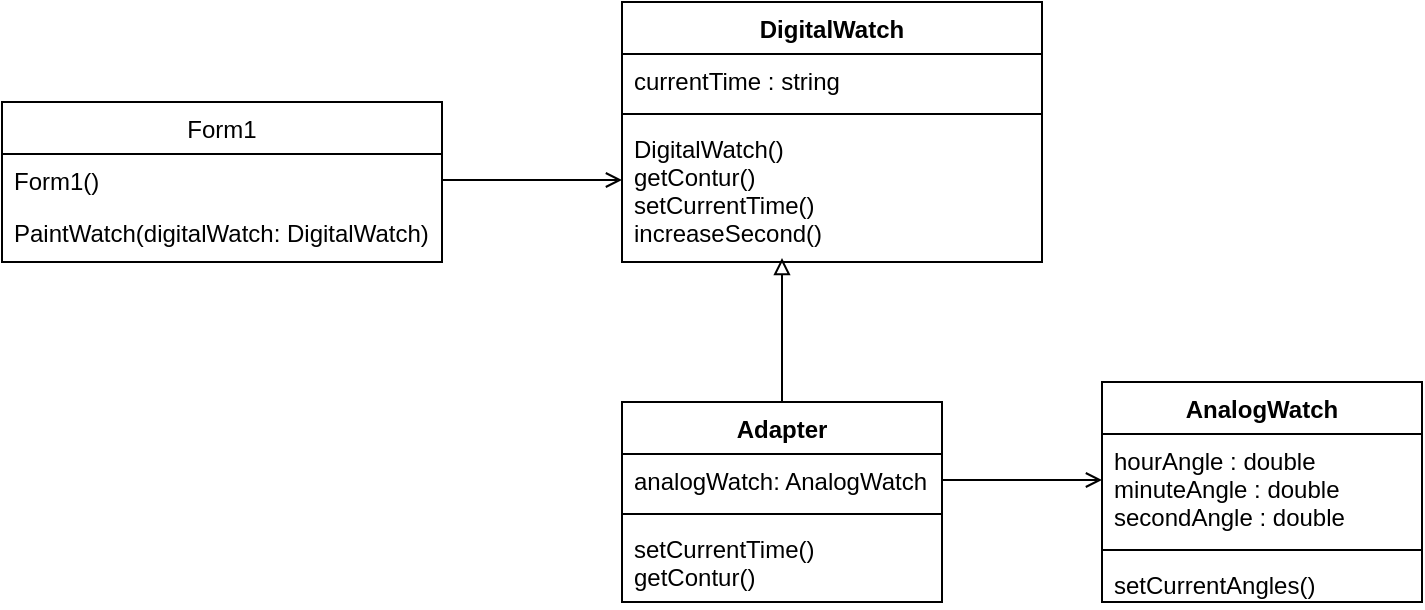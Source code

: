 <mxfile version="13.8.0" type="device"><diagram id="C5RBs43oDa-KdzZeNtuy" name="Page-1"><mxGraphModel dx="1422" dy="794" grid="1" gridSize="10" guides="1" tooltips="1" connect="1" arrows="1" fold="1" page="1" pageScale="1" pageWidth="827" pageHeight="1169" math="0" shadow="0"><root><mxCell id="WIyWlLk6GJQsqaUBKTNV-0"/><mxCell id="WIyWlLk6GJQsqaUBKTNV-1" parent="WIyWlLk6GJQsqaUBKTNV-0"/><mxCell id="Xq4VFJ2ZC04wGOAa4xVU-26" style="edgeStyle=orthogonalEdgeStyle;rounded=0;orthogonalLoop=1;jettySize=auto;html=1;entryX=0.5;entryY=1;entryDx=0;entryDy=0;entryPerimeter=0;endArrow=block;endFill=0;strokeWidth=1;" parent="WIyWlLk6GJQsqaUBKTNV-1" source="Xq4VFJ2ZC04wGOAa4xVU-17" edge="1"><mxGeometry relative="1" as="geometry"><mxPoint x="440" y="248" as="targetPoint"/></mxGeometry></mxCell><mxCell id="Xq4VFJ2ZC04wGOAa4xVU-17" value="Adapter" style="swimlane;fontStyle=1;align=center;verticalAlign=top;childLayout=stackLayout;horizontal=1;startSize=26;horizontalStack=0;resizeParent=1;resizeParentMax=0;resizeLast=0;collapsible=1;marginBottom=0;" parent="WIyWlLk6GJQsqaUBKTNV-1" vertex="1"><mxGeometry x="360" y="320" width="160" height="100" as="geometry"/></mxCell><mxCell id="Xq4VFJ2ZC04wGOAa4xVU-18" value="analogWatch: AnalogWatch" style="text;strokeColor=none;fillColor=none;align=left;verticalAlign=top;spacingLeft=4;spacingRight=4;overflow=hidden;rotatable=0;points=[[0,0.5],[1,0.5]];portConstraint=eastwest;" parent="Xq4VFJ2ZC04wGOAa4xVU-17" vertex="1"><mxGeometry y="26" width="160" height="26" as="geometry"/></mxCell><mxCell id="Xq4VFJ2ZC04wGOAa4xVU-19" value="" style="line;strokeWidth=1;fillColor=none;align=left;verticalAlign=middle;spacingTop=-1;spacingLeft=3;spacingRight=3;rotatable=0;labelPosition=right;points=[];portConstraint=eastwest;" parent="Xq4VFJ2ZC04wGOAa4xVU-17" vertex="1"><mxGeometry y="52" width="160" height="8" as="geometry"/></mxCell><mxCell id="Xq4VFJ2ZC04wGOAa4xVU-20" value="setCurrentTime()&#10;getContur()" style="text;strokeColor=none;fillColor=none;align=left;verticalAlign=top;spacingLeft=4;spacingRight=4;overflow=hidden;rotatable=0;points=[[0,0.5],[1,0.5]];portConstraint=eastwest;" parent="Xq4VFJ2ZC04wGOAa4xVU-17" vertex="1"><mxGeometry y="60" width="160" height="40" as="geometry"/></mxCell><mxCell id="Xq4VFJ2ZC04wGOAa4xVU-24" style="edgeStyle=orthogonalEdgeStyle;rounded=0;orthogonalLoop=1;jettySize=auto;html=1;entryX=0;entryY=0.5;entryDx=0;entryDy=0;endArrow=open;endFill=0;" parent="WIyWlLk6GJQsqaUBKTNV-1" source="hozJ2r4GMtZj6QhOuTup-9" edge="1"><mxGeometry relative="1" as="geometry"><mxPoint x="360" y="209" as="targetPoint"/></mxGeometry></mxCell><mxCell id="Xq4VFJ2ZC04wGOAa4xVU-27" style="edgeStyle=orthogonalEdgeStyle;rounded=0;orthogonalLoop=1;jettySize=auto;html=1;endArrow=open;endFill=0;" parent="WIyWlLk6GJQsqaUBKTNV-1" source="Xq4VFJ2ZC04wGOAa4xVU-18" edge="1"><mxGeometry relative="1" as="geometry"><mxPoint x="600" y="359" as="targetPoint"/></mxGeometry></mxCell><mxCell id="hozJ2r4GMtZj6QhOuTup-8" value="Form1" style="swimlane;fontStyle=0;childLayout=stackLayout;horizontal=1;startSize=26;fillColor=none;horizontalStack=0;resizeParent=1;resizeParentMax=0;resizeLast=0;collapsible=1;marginBottom=0;" parent="WIyWlLk6GJQsqaUBKTNV-1" vertex="1"><mxGeometry x="50" y="170" width="220" height="80" as="geometry"/></mxCell><mxCell id="hozJ2r4GMtZj6QhOuTup-9" value="Form1()" style="text;strokeColor=none;fillColor=none;align=left;verticalAlign=top;spacingLeft=4;spacingRight=4;overflow=hidden;rotatable=0;points=[[0,0.5],[1,0.5]];portConstraint=eastwest;" parent="hozJ2r4GMtZj6QhOuTup-8" vertex="1"><mxGeometry y="26" width="220" height="26" as="geometry"/></mxCell><mxCell id="hozJ2r4GMtZj6QhOuTup-10" value="PaintWatch(digitalWatch: DigitalWatch)" style="text;strokeColor=none;fillColor=none;align=left;verticalAlign=top;spacingLeft=4;spacingRight=4;overflow=hidden;rotatable=0;points=[[0,0.5],[1,0.5]];portConstraint=eastwest;" parent="hozJ2r4GMtZj6QhOuTup-8" vertex="1"><mxGeometry y="52" width="220" height="28" as="geometry"/></mxCell><mxCell id="WQ0n-dvBI4sBJpTLXih1-0" value="DigitalWatch" style="swimlane;fontStyle=1;align=center;verticalAlign=top;childLayout=stackLayout;horizontal=1;startSize=26;horizontalStack=0;resizeParent=1;resizeParentMax=0;resizeLast=0;collapsible=1;marginBottom=0;" vertex="1" parent="WIyWlLk6GJQsqaUBKTNV-1"><mxGeometry x="360" y="120" width="210" height="130" as="geometry"/></mxCell><mxCell id="WQ0n-dvBI4sBJpTLXih1-1" value="currentTime : string" style="text;strokeColor=none;fillColor=none;align=left;verticalAlign=top;spacingLeft=4;spacingRight=4;overflow=hidden;rotatable=0;points=[[0,0.5],[1,0.5]];portConstraint=eastwest;" vertex="1" parent="WQ0n-dvBI4sBJpTLXih1-0"><mxGeometry y="26" width="210" height="26" as="geometry"/></mxCell><mxCell id="WQ0n-dvBI4sBJpTLXih1-2" value="" style="line;strokeWidth=1;fillColor=none;align=left;verticalAlign=middle;spacingTop=-1;spacingLeft=3;spacingRight=3;rotatable=0;labelPosition=right;points=[];portConstraint=eastwest;" vertex="1" parent="WQ0n-dvBI4sBJpTLXih1-0"><mxGeometry y="52" width="210" height="8" as="geometry"/></mxCell><mxCell id="WQ0n-dvBI4sBJpTLXih1-3" value="DigitalWatch()&#10;getContur()&#10;setCurrentTime()&#10;increaseSecond()" style="text;strokeColor=none;fillColor=none;align=left;verticalAlign=top;spacingLeft=4;spacingRight=4;overflow=hidden;rotatable=0;points=[[0,0.5],[1,0.5]];portConstraint=eastwest;" vertex="1" parent="WQ0n-dvBI4sBJpTLXih1-0"><mxGeometry y="60" width="210" height="70" as="geometry"/></mxCell><mxCell id="WQ0n-dvBI4sBJpTLXih1-4" value="AnalogWatch" style="swimlane;fontStyle=1;align=center;verticalAlign=top;childLayout=stackLayout;horizontal=1;startSize=26;horizontalStack=0;resizeParent=1;resizeParentMax=0;resizeLast=0;collapsible=1;marginBottom=0;" vertex="1" parent="WIyWlLk6GJQsqaUBKTNV-1"><mxGeometry x="600" y="310" width="160" height="110" as="geometry"/></mxCell><mxCell id="WQ0n-dvBI4sBJpTLXih1-5" value="hourAngle : double&#10;minuteAngle : double&#10;secondAngle : double" style="text;strokeColor=none;fillColor=none;align=left;verticalAlign=top;spacingLeft=4;spacingRight=4;overflow=hidden;rotatable=0;points=[[0,0.5],[1,0.5]];portConstraint=eastwest;" vertex="1" parent="WQ0n-dvBI4sBJpTLXih1-4"><mxGeometry y="26" width="160" height="54" as="geometry"/></mxCell><mxCell id="WQ0n-dvBI4sBJpTLXih1-6" value="" style="line;strokeWidth=1;fillColor=none;align=left;verticalAlign=middle;spacingTop=-1;spacingLeft=3;spacingRight=3;rotatable=0;labelPosition=right;points=[];portConstraint=eastwest;" vertex="1" parent="WQ0n-dvBI4sBJpTLXih1-4"><mxGeometry y="80" width="160" height="8" as="geometry"/></mxCell><mxCell id="WQ0n-dvBI4sBJpTLXih1-7" value="setCurrentAngles()" style="text;strokeColor=none;fillColor=none;align=left;verticalAlign=top;spacingLeft=4;spacingRight=4;overflow=hidden;rotatable=0;points=[[0,0.5],[1,0.5]];portConstraint=eastwest;" vertex="1" parent="WQ0n-dvBI4sBJpTLXih1-4"><mxGeometry y="88" width="160" height="22" as="geometry"/></mxCell></root></mxGraphModel></diagram></mxfile>